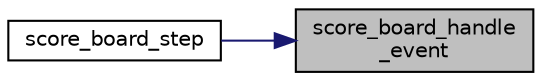 digraph "score_board_handle_event"
{
 // LATEX_PDF_SIZE
  edge [fontname="Helvetica",fontsize="10",labelfontname="Helvetica",labelfontsize="10"];
  node [fontname="Helvetica",fontsize="10",shape=record];
  rankdir="RL";
  Node1 [label="score_board_handle\l_event",height=0.2,width=0.4,color="black", fillcolor="grey75", style="filled", fontcolor="black",tooltip="Handle event."];
  Node1 -> Node2 [dir="back",color="midnightblue",fontsize="10",style="solid",fontname="Helvetica"];
  Node2 [label="score_board_step",height=0.2,width=0.4,color="black", fillcolor="white", style="filled",URL="$group__state.html#ga80d7aa6764eb1fb3072a73ef71b76a16",tooltip="Handles events and draws leaderboard."];
}
